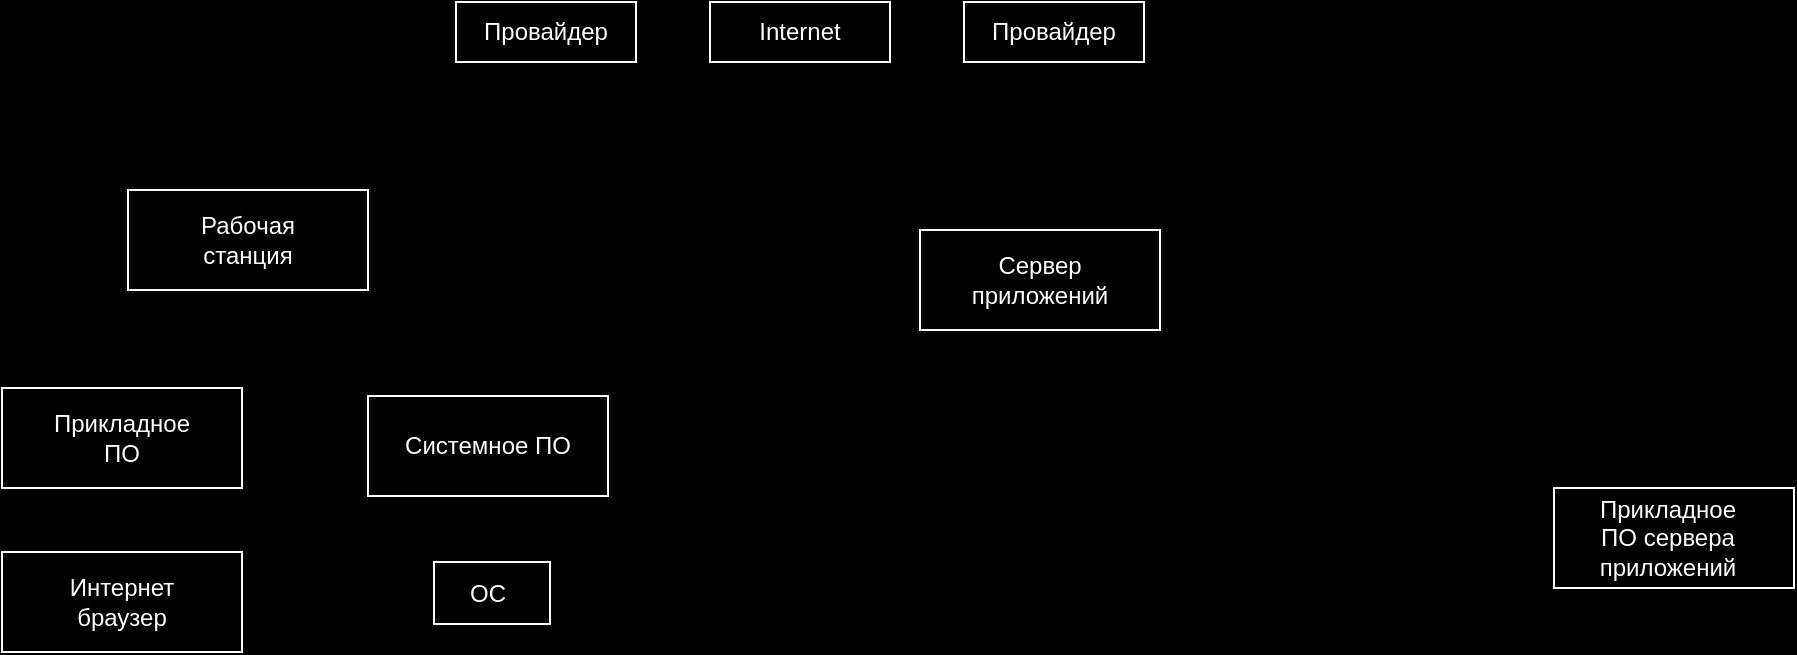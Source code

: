 <mxfile version="24.2.8" type="github">
  <diagram name="Страница — 1" id="hpUHdl1zomnQbweaVrOs">
    <mxGraphModel dx="1050" dy="567" grid="0" gridSize="10" guides="1" tooltips="1" connect="1" arrows="1" fold="1" page="1" pageScale="1" pageWidth="827" pageHeight="1169" background="#000000" math="0" shadow="0">
      <root>
        <mxCell id="0" />
        <mxCell id="1" parent="0" />
        <mxCell id="lCU6xBMAZdFNZHu_LwgZ-1" value="" style="rounded=0;whiteSpace=wrap;html=1;strokeColor=#FFFFFF;fillColor=none;" vertex="1" parent="1">
          <mxGeometry x="78" y="520" width="120" height="50" as="geometry" />
        </mxCell>
        <mxCell id="lCU6xBMAZdFNZHu_LwgZ-2" value="&lt;font color=&quot;#ffffff&quot;&gt;Интернет браузер&lt;/font&gt;" style="text;html=1;align=center;verticalAlign=middle;whiteSpace=wrap;rounded=0;" vertex="1" parent="1">
          <mxGeometry x="93" y="530" width="90" height="30" as="geometry" />
        </mxCell>
        <mxCell id="lCU6xBMAZdFNZHu_LwgZ-3" value="" style="rounded=0;whiteSpace=wrap;html=1;strokeColor=#FFFFFF;fillColor=none;" vertex="1" parent="1">
          <mxGeometry x="78" y="438" width="120" height="50" as="geometry" />
        </mxCell>
        <mxCell id="lCU6xBMAZdFNZHu_LwgZ-4" value="&lt;font color=&quot;#ffffff&quot;&gt;Прикладное ПО&lt;/font&gt;" style="text;html=1;align=center;verticalAlign=middle;whiteSpace=wrap;rounded=0;" vertex="1" parent="1">
          <mxGeometry x="93" y="448" width="90" height="30" as="geometry" />
        </mxCell>
        <mxCell id="lCU6xBMAZdFNZHu_LwgZ-5" value="" style="rounded=0;whiteSpace=wrap;html=1;strokeColor=#FFFFFF;fillColor=none;" vertex="1" parent="1">
          <mxGeometry x="141" y="339" width="120" height="50" as="geometry" />
        </mxCell>
        <mxCell id="lCU6xBMAZdFNZHu_LwgZ-6" value="&lt;font color=&quot;#ffffff&quot;&gt;Рабочая станция&lt;/font&gt;" style="text;html=1;align=center;verticalAlign=middle;whiteSpace=wrap;rounded=0;" vertex="1" parent="1">
          <mxGeometry x="156" y="349" width="90" height="30" as="geometry" />
        </mxCell>
        <mxCell id="lCU6xBMAZdFNZHu_LwgZ-7" value="" style="rounded=0;whiteSpace=wrap;html=1;strokeColor=#FFFFFF;fillColor=none;" vertex="1" parent="1">
          <mxGeometry x="261" y="442" width="120" height="50" as="geometry" />
        </mxCell>
        <mxCell id="lCU6xBMAZdFNZHu_LwgZ-8" value="&lt;font color=&quot;#ffffff&quot;&gt;Системное ПО&lt;/font&gt;" style="text;html=1;align=center;verticalAlign=middle;whiteSpace=wrap;rounded=0;" vertex="1" parent="1">
          <mxGeometry x="276" y="452" width="90" height="30" as="geometry" />
        </mxCell>
        <mxCell id="lCU6xBMAZdFNZHu_LwgZ-9" value="" style="rounded=0;whiteSpace=wrap;html=1;strokeColor=#FFFFFF;fillColor=none;" vertex="1" parent="1">
          <mxGeometry x="294" y="525" width="58" height="31" as="geometry" />
        </mxCell>
        <mxCell id="lCU6xBMAZdFNZHu_LwgZ-10" value="&lt;font color=&quot;#ffffff&quot;&gt;ОС&lt;/font&gt;" style="text;html=1;align=center;verticalAlign=middle;whiteSpace=wrap;rounded=0;" vertex="1" parent="1">
          <mxGeometry x="276" y="526" width="90" height="30" as="geometry" />
        </mxCell>
        <mxCell id="lCU6xBMAZdFNZHu_LwgZ-128" value="&lt;font color=&quot;#ffffff&quot;&gt;Провайдер&lt;/font&gt;" style="text;html=1;align=center;verticalAlign=middle;whiteSpace=wrap;rounded=0;strokeColor=#FFFFFF;" vertex="1" parent="1">
          <mxGeometry x="305" y="245" width="90" height="30" as="geometry" />
        </mxCell>
        <mxCell id="lCU6xBMAZdFNZHu_LwgZ-129" value="&lt;font color=&quot;#ffffff&quot;&gt;Провайдер&lt;/font&gt;" style="text;html=1;align=center;verticalAlign=middle;whiteSpace=wrap;rounded=0;strokeColor=#FFFFFF;" vertex="1" parent="1">
          <mxGeometry x="559" y="245" width="90" height="30" as="geometry" />
        </mxCell>
        <mxCell id="lCU6xBMAZdFNZHu_LwgZ-130" value="&lt;font color=&quot;#ffffff&quot;&gt;Internet&lt;/font&gt;" style="text;html=1;align=center;verticalAlign=middle;whiteSpace=wrap;rounded=0;strokeColor=#FFFFFF;" vertex="1" parent="1">
          <mxGeometry x="432" y="245" width="90" height="30" as="geometry" />
        </mxCell>
        <mxCell id="lCU6xBMAZdFNZHu_LwgZ-131" value="" style="rounded=0;whiteSpace=wrap;html=1;strokeColor=#FFFFFF;fillColor=none;" vertex="1" parent="1">
          <mxGeometry x="537" y="359" width="120" height="50" as="geometry" />
        </mxCell>
        <mxCell id="lCU6xBMAZdFNZHu_LwgZ-132" value="&lt;font color=&quot;#ffffff&quot;&gt;Сервер приложений&lt;/font&gt;" style="text;html=1;align=center;verticalAlign=middle;whiteSpace=wrap;rounded=0;" vertex="1" parent="1">
          <mxGeometry x="552" y="369" width="90" height="30" as="geometry" />
        </mxCell>
        <mxCell id="lCU6xBMAZdFNZHu_LwgZ-133" value="" style="rounded=0;whiteSpace=wrap;html=1;strokeColor=#FFFFFF;fillColor=none;" vertex="1" parent="1">
          <mxGeometry x="854" y="488" width="120" height="50" as="geometry" />
        </mxCell>
        <mxCell id="lCU6xBMAZdFNZHu_LwgZ-134" value="&lt;font color=&quot;#ffffff&quot;&gt;Прикладное ПО сервера приложений&lt;/font&gt;" style="text;html=1;align=center;verticalAlign=middle;whiteSpace=wrap;rounded=0;" vertex="1" parent="1">
          <mxGeometry x="866" y="498" width="90" height="30" as="geometry" />
        </mxCell>
      </root>
    </mxGraphModel>
  </diagram>
</mxfile>
